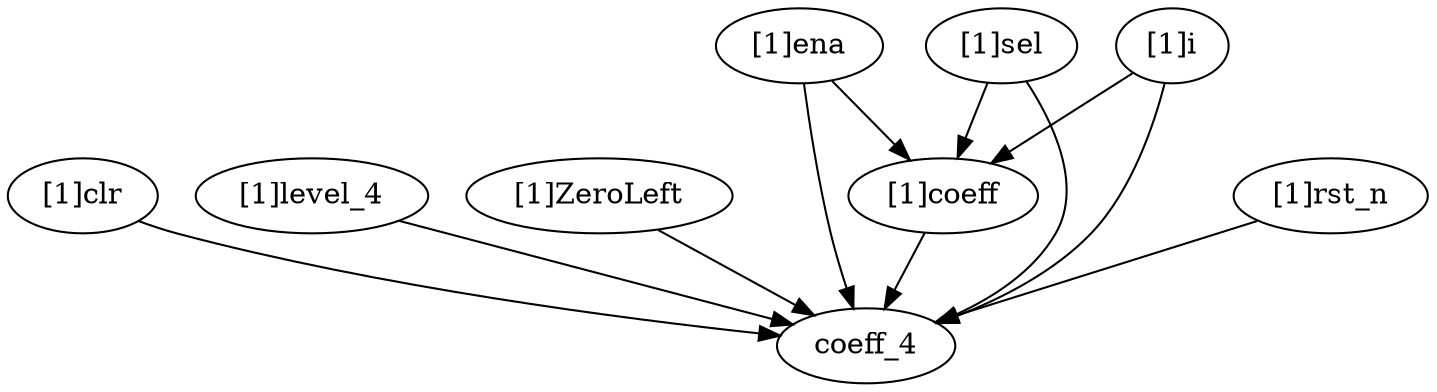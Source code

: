 strict digraph "" {
	"[1]clr"	 [complexity=2,
		importance=0.0909913361098,
		rank=0.0454956680549];
	coeff_4	 [complexity=0,
		importance=0.0250433246555,
		rank=0.0];
	"[1]clr" -> coeff_4;
	"[1]level_4"	 [complexity=2,
		importance=0.0409046867987,
		rank=0.0204523433993];
	"[1]level_4" -> coeff_4;
	"[1]ZeroLeft"	 [complexity=5,
		importance=0.123648852329,
		rank=0.0247297704658];
	"[1]ZeroLeft" -> coeff_4;
	"[1]ena"	 [complexity=4,
		importance=1.86510807928,
		rank=0.46627701982];
	"[1]ena" -> coeff_4;
	"[1]coeff"	 [complexity=2,
		importance=0.108779218655,
		rank=0.0543896093275];
	"[1]ena" -> "[1]coeff";
	"[1]sel"	 [complexity=4,
		importance=1.86510807928,
		rank=0.46627701982];
	"[1]sel" -> coeff_4;
	"[1]sel" -> "[1]coeff";
	"[1]coeff" -> coeff_4;
	"[1]i"	 [complexity=3,
		importance=1.75632886062,
		rank=0.585442953541];
	"[1]i" -> coeff_4;
	"[1]i" -> "[1]coeff";
	"[1]rst_n"	 [complexity=1,
		importance=0.116034660765,
		rank=0.116034660765];
	"[1]rst_n" -> coeff_4;
}
